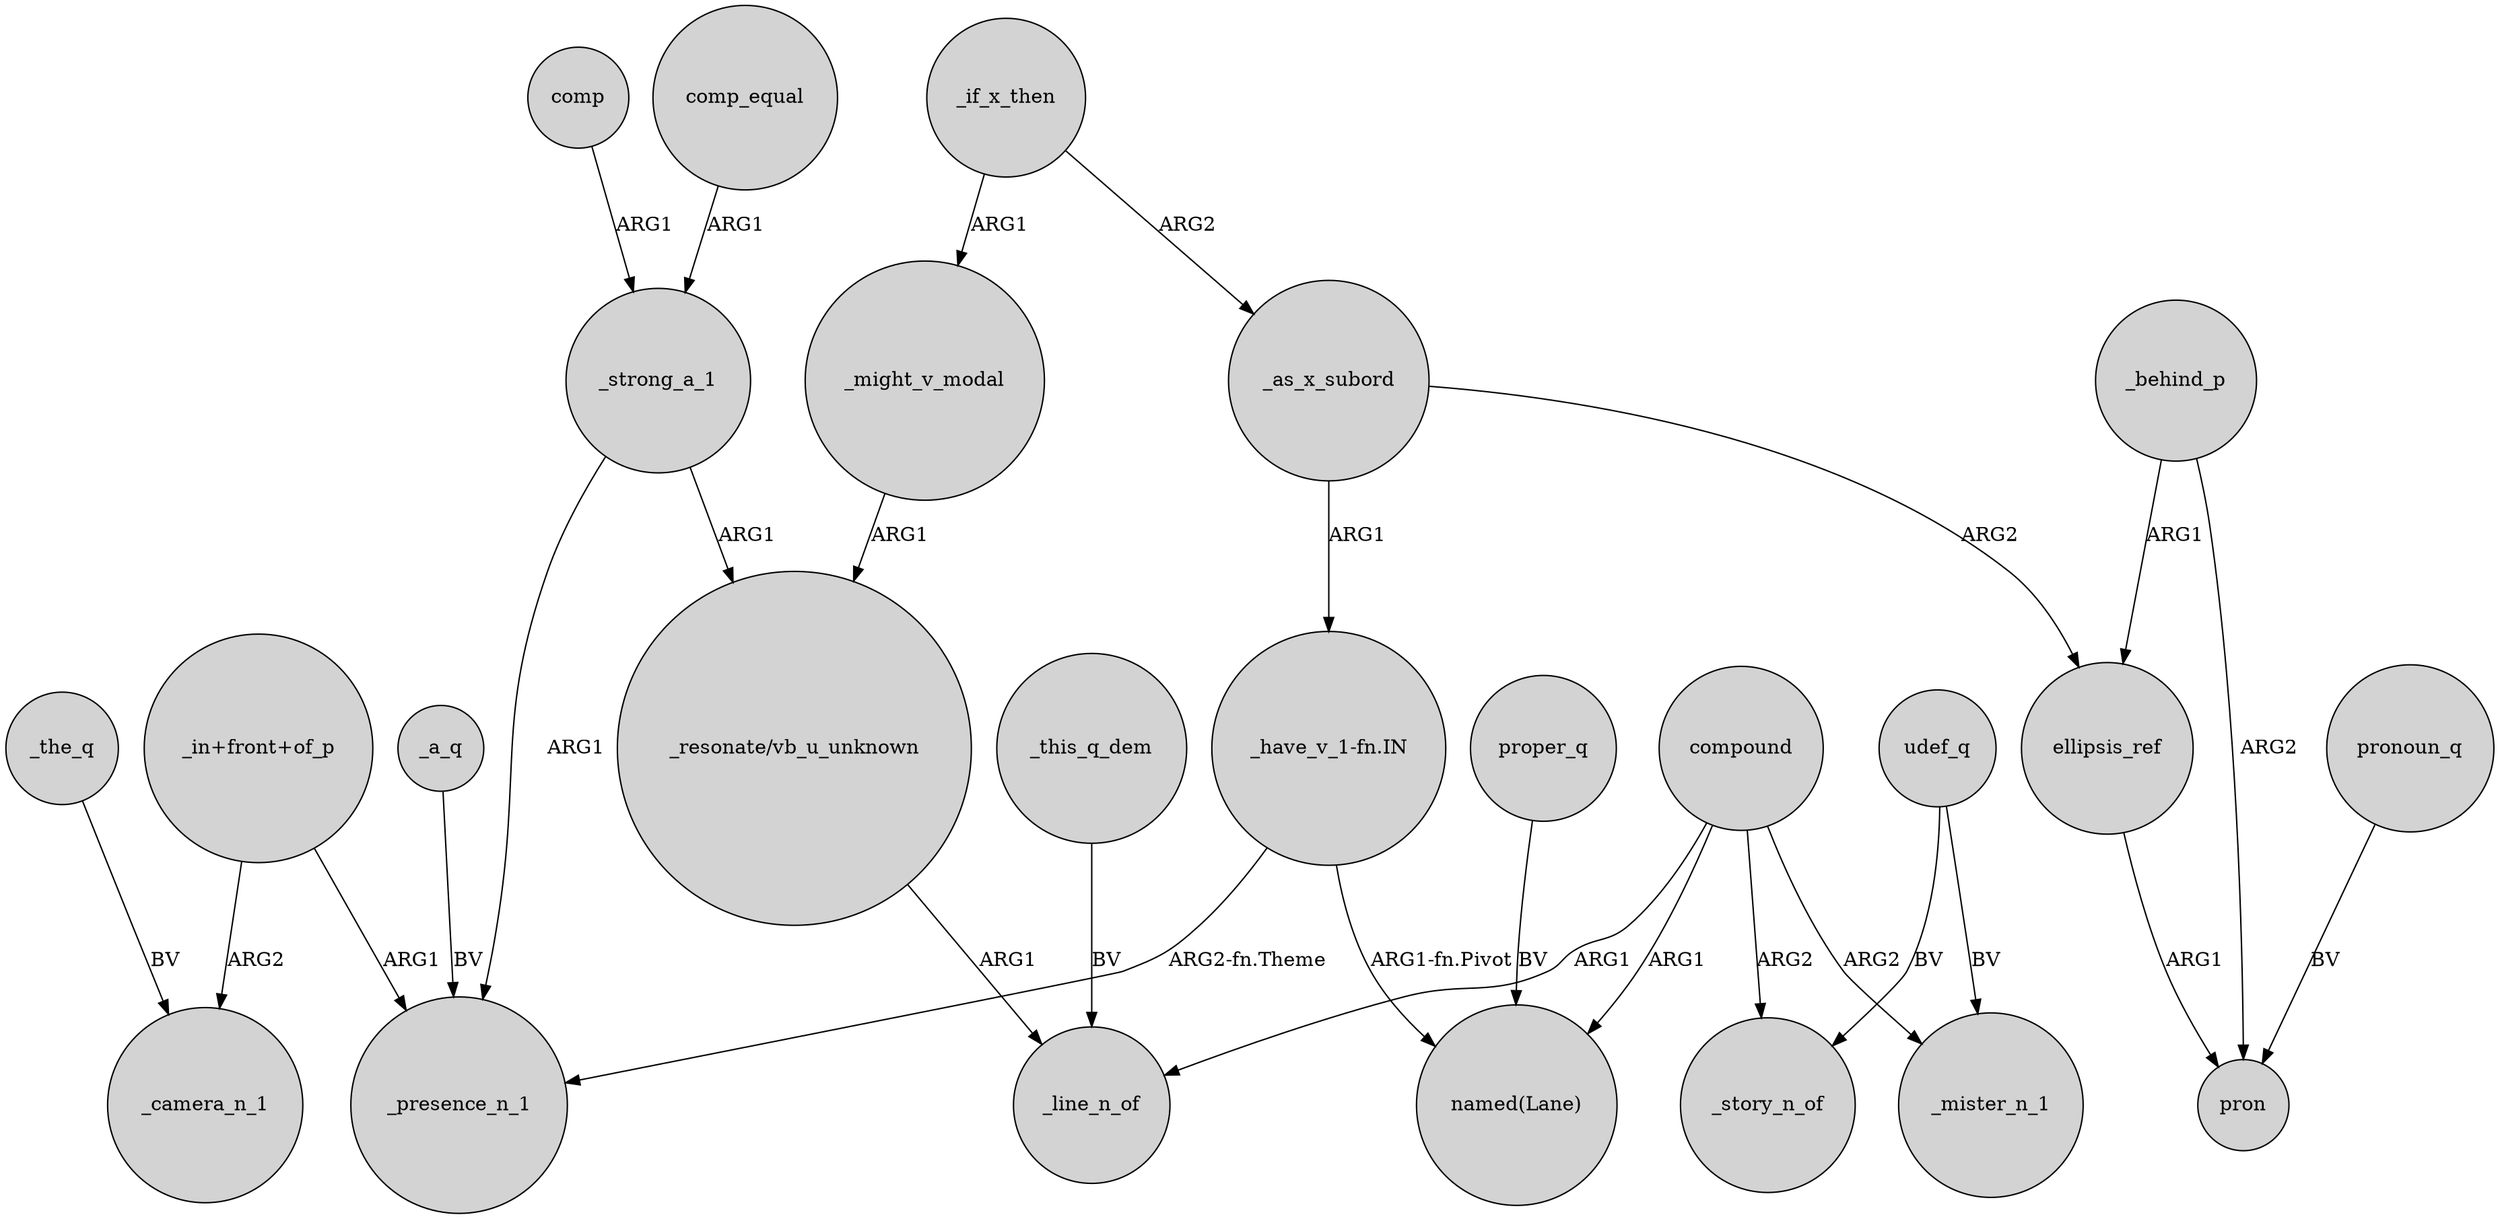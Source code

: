 digraph {
	node [shape=circle style=filled]
	compound -> "named(Lane)" [label=ARG1]
	compound -> _mister_n_1 [label=ARG2]
	udef_q -> _story_n_of [label=BV]
	udef_q -> _mister_n_1 [label=BV]
	ellipsis_ref -> pron [label=ARG1]
	"_have_v_1-fn.IN" -> _presence_n_1 [label="ARG2-fn.Theme"]
	"_resonate/vb_u_unknown" -> _line_n_of [label=ARG1]
	compound -> _story_n_of [label=ARG2]
	_if_x_then -> _might_v_modal [label=ARG1]
	_the_q -> _camera_n_1 [label=BV]
	comp -> _strong_a_1 [label=ARG1]
	"_in+front+of_p" -> _camera_n_1 [label=ARG2]
	pronoun_q -> pron [label=BV]
	_if_x_then -> _as_x_subord [label=ARG2]
	compound -> _line_n_of [label=ARG1]
	_this_q_dem -> _line_n_of [label=BV]
	"_have_v_1-fn.IN" -> "named(Lane)" [label="ARG1-fn.Pivot"]
	_a_q -> _presence_n_1 [label=BV]
	comp_equal -> _strong_a_1 [label=ARG1]
	_behind_p -> ellipsis_ref [label=ARG1]
	_as_x_subord -> ellipsis_ref [label=ARG2]
	_behind_p -> pron [label=ARG2]
	_strong_a_1 -> _presence_n_1 [label=ARG1]
	_strong_a_1 -> "_resonate/vb_u_unknown" [label=ARG1]
	_might_v_modal -> "_resonate/vb_u_unknown" [label=ARG1]
	proper_q -> "named(Lane)" [label=BV]
	"_in+front+of_p" -> _presence_n_1 [label=ARG1]
	_as_x_subord -> "_have_v_1-fn.IN" [label=ARG1]
}
